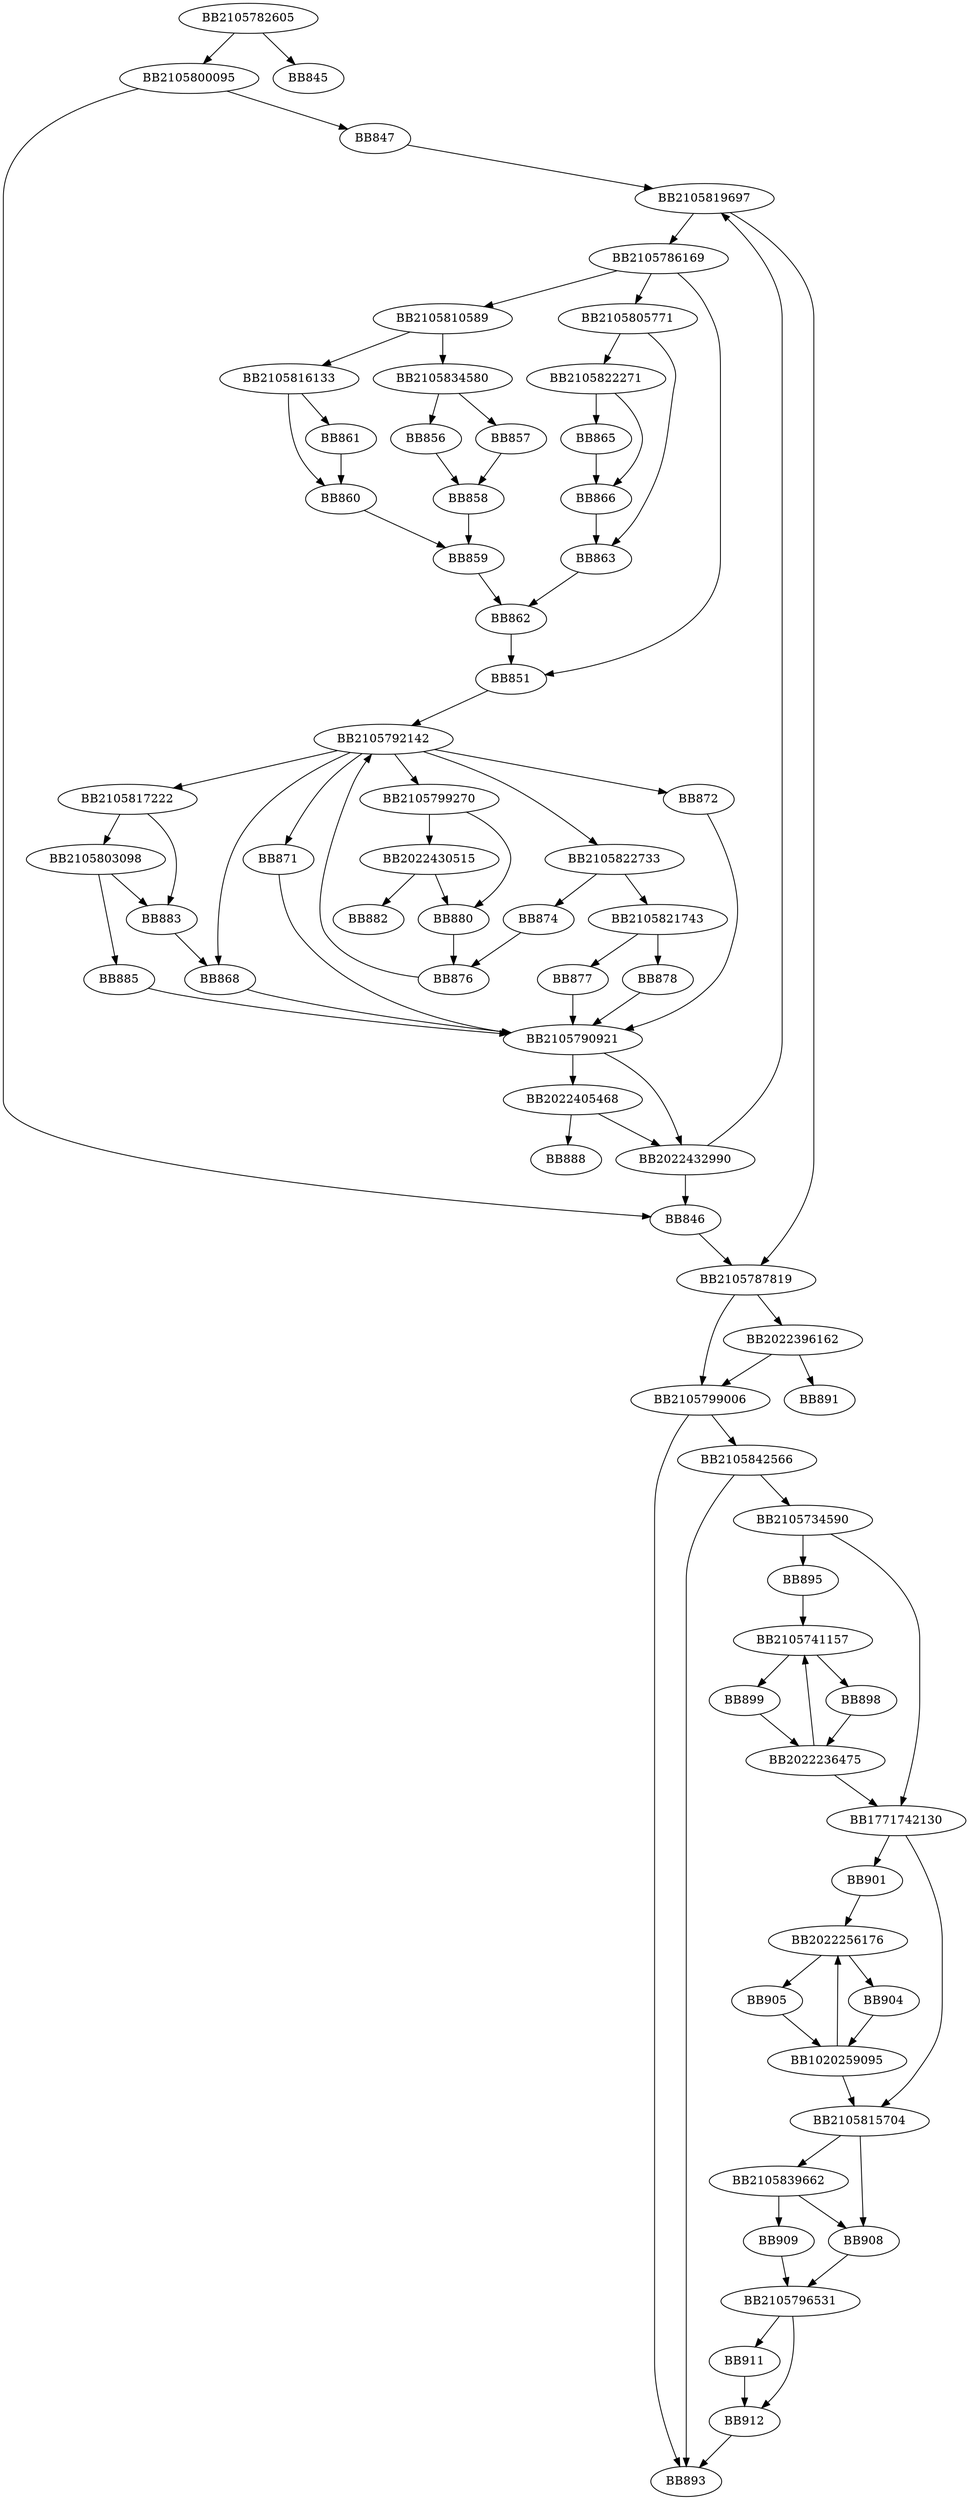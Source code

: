 digraph G{
	BB2105782605->BB2105800095;
	BB2105782605->BB845;
	BB2105800095->BB846;
	BB2105800095->BB847;
	BB847->BB2105819697;
	BB2105819697->BB2105786169;
	BB2105819697->BB2105787819;
	BB2105786169->BB851;
	BB2105786169->BB2105810589;
	BB2105786169->BB2105805771;
	BB2105810589->BB2105834580;
	BB2105810589->BB2105816133;
	BB2105834580->BB856;
	BB2105834580->BB857;
	BB856->BB858;
	BB857->BB858;
	BB858->BB859;
	BB2105816133->BB860;
	BB2105816133->BB861;
	BB861->BB860;
	BB860->BB859;
	BB859->BB862;
	BB2105805771->BB863;
	BB2105805771->BB2105822271;
	BB2105822271->BB865;
	BB2105822271->BB866;
	BB865->BB866;
	BB866->BB863;
	BB863->BB862;
	BB862->BB851;
	BB851->BB2105792142;
	BB2105792142->BB868;
	BB2105792142->BB2105822733;
	BB2105792142->BB2105799270;
	BB2105792142->BB871;
	BB2105792142->BB872;
	BB2105792142->BB2105817222;
	BB2105822733->BB874;
	BB2105822733->BB2105821743;
	BB874->BB876;
	BB2105821743->BB877;
	BB2105821743->BB878;
	BB877->BB2105790921;
	BB878->BB2105790921;
	BB2105799270->BB880;
	BB2105799270->BB2022430515;
	BB2022430515->BB880;
	BB2022430515->BB882;
	BB880->BB876;
	BB871->BB2105790921;
	BB872->BB2105790921;
	BB2105817222->BB883;
	BB2105817222->BB2105803098;
	BB2105803098->BB885;
	BB2105803098->BB883;
	BB885->BB2105790921;
	BB883->BB868;
	BB868->BB2105790921;
	BB876->BB2105792142;
	BB2105790921->BB2022432990;
	BB2105790921->BB2022405468;
	BB2022405468->BB888;
	BB2022405468->BB2022432990;
	BB2022432990->BB2105819697;
	BB2022432990->BB846;
	BB846->BB2105787819;
	BB2105787819->BB2105799006;
	BB2105787819->BB2022396162;
	BB2022396162->BB891;
	BB2022396162->BB2105799006;
	BB2105799006->BB2105842566;
	BB2105799006->BB893;
	BB2105842566->BB2105734590;
	BB2105842566->BB893;
	BB2105734590->BB895;
	BB2105734590->BB1771742130;
	BB895->BB2105741157;
	BB2105741157->BB898;
	BB2105741157->BB899;
	BB898->BB2022236475;
	BB899->BB2022236475;
	BB2022236475->BB1771742130;
	BB2022236475->BB2105741157;
	BB1771742130->BB901;
	BB1771742130->BB2105815704;
	BB901->BB2022256176;
	BB2022256176->BB904;
	BB2022256176->BB905;
	BB904->BB1020259095;
	BB905->BB1020259095;
	BB1020259095->BB2105815704;
	BB1020259095->BB2022256176;
	BB2105815704->BB2105839662;
	BB2105815704->BB908;
	BB2105839662->BB909;
	BB2105839662->BB908;
	BB908->BB2105796531;
	BB909->BB2105796531;
	BB2105796531->BB911;
	BB2105796531->BB912;
	BB911->BB912;
	BB912->BB893;
}
